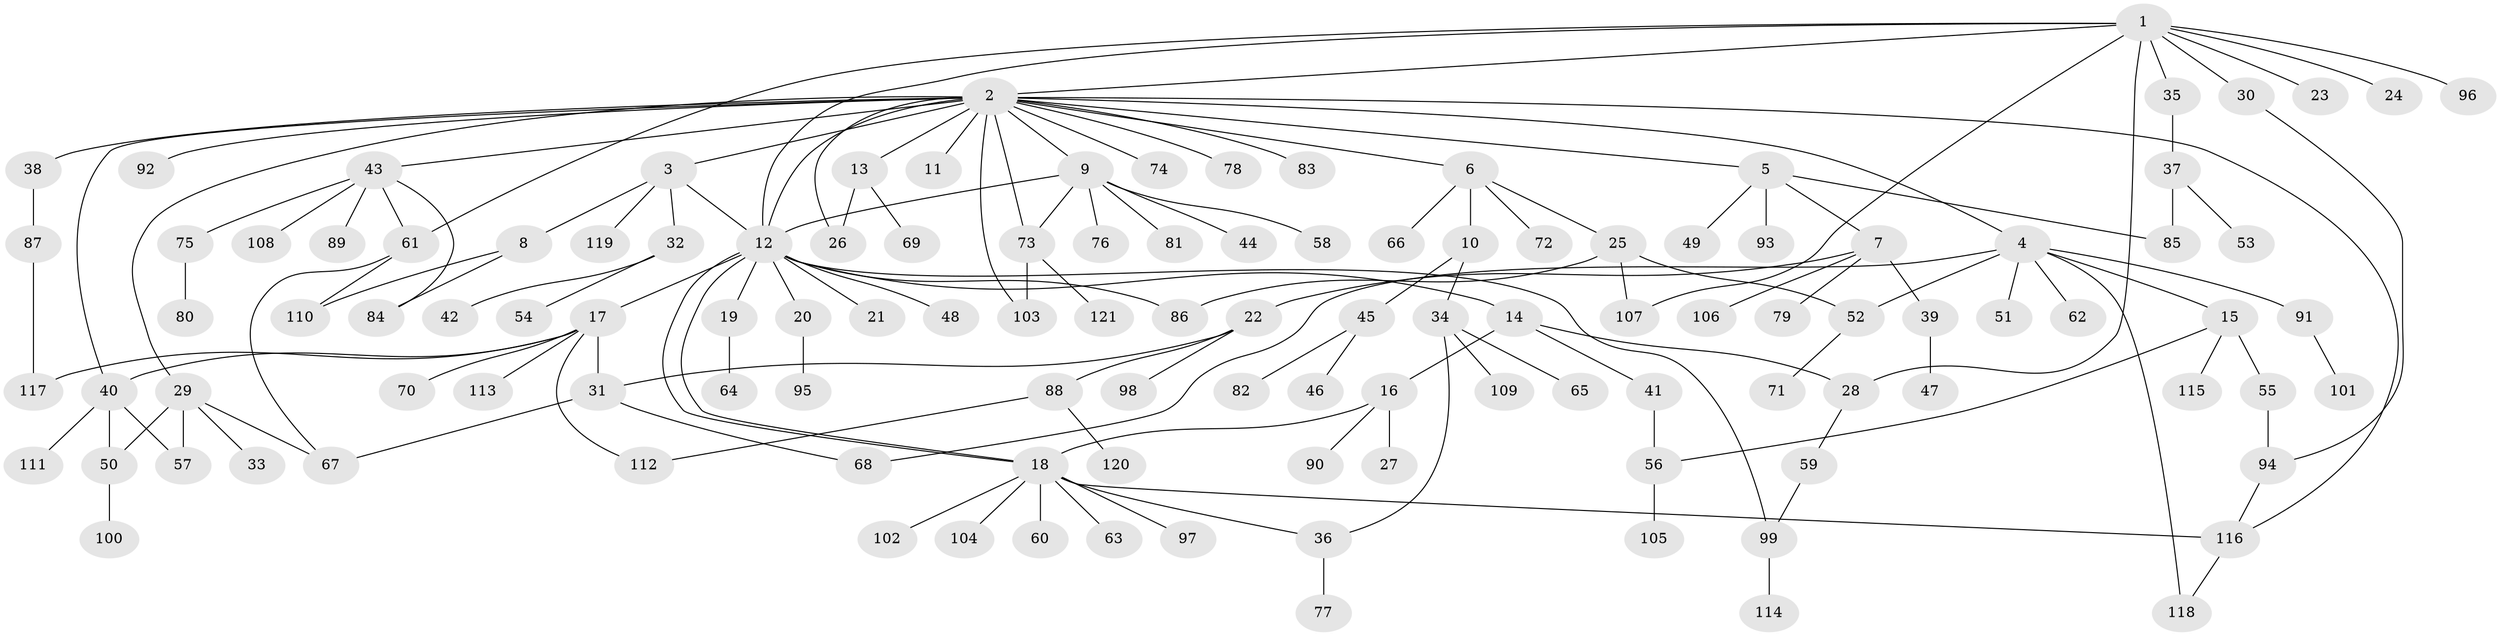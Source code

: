 // coarse degree distribution, {26: 0.011235955056179775, 6: 0.033707865168539325, 9: 0.011235955056179775, 4: 0.07865168539325842, 3: 0.07865168539325842, 1: 0.5280898876404494, 13: 0.011235955056179775, 2: 0.19101123595505617, 5: 0.02247191011235955, 10: 0.011235955056179775, 11: 0.011235955056179775, 7: 0.011235955056179775}
// Generated by graph-tools (version 1.1) at 2025/51/02/27/25 19:51:58]
// undirected, 121 vertices, 152 edges
graph export_dot {
graph [start="1"]
  node [color=gray90,style=filled];
  1;
  2;
  3;
  4;
  5;
  6;
  7;
  8;
  9;
  10;
  11;
  12;
  13;
  14;
  15;
  16;
  17;
  18;
  19;
  20;
  21;
  22;
  23;
  24;
  25;
  26;
  27;
  28;
  29;
  30;
  31;
  32;
  33;
  34;
  35;
  36;
  37;
  38;
  39;
  40;
  41;
  42;
  43;
  44;
  45;
  46;
  47;
  48;
  49;
  50;
  51;
  52;
  53;
  54;
  55;
  56;
  57;
  58;
  59;
  60;
  61;
  62;
  63;
  64;
  65;
  66;
  67;
  68;
  69;
  70;
  71;
  72;
  73;
  74;
  75;
  76;
  77;
  78;
  79;
  80;
  81;
  82;
  83;
  84;
  85;
  86;
  87;
  88;
  89;
  90;
  91;
  92;
  93;
  94;
  95;
  96;
  97;
  98;
  99;
  100;
  101;
  102;
  103;
  104;
  105;
  106;
  107;
  108;
  109;
  110;
  111;
  112;
  113;
  114;
  115;
  116;
  117;
  118;
  119;
  120;
  121;
  1 -- 2;
  1 -- 12;
  1 -- 23;
  1 -- 24;
  1 -- 28;
  1 -- 30;
  1 -- 35;
  1 -- 61;
  1 -- 96;
  1 -- 107;
  2 -- 3;
  2 -- 4;
  2 -- 5;
  2 -- 6;
  2 -- 9;
  2 -- 11;
  2 -- 12;
  2 -- 13;
  2 -- 26;
  2 -- 29;
  2 -- 38;
  2 -- 40;
  2 -- 43;
  2 -- 73;
  2 -- 74;
  2 -- 78;
  2 -- 83;
  2 -- 92;
  2 -- 103;
  2 -- 116;
  3 -- 8;
  3 -- 12;
  3 -- 32;
  3 -- 119;
  4 -- 15;
  4 -- 51;
  4 -- 52;
  4 -- 62;
  4 -- 68;
  4 -- 91;
  4 -- 118;
  5 -- 7;
  5 -- 49;
  5 -- 85;
  5 -- 93;
  6 -- 10;
  6 -- 25;
  6 -- 66;
  6 -- 72;
  7 -- 22;
  7 -- 39;
  7 -- 79;
  7 -- 106;
  8 -- 84;
  8 -- 110;
  9 -- 12;
  9 -- 44;
  9 -- 58;
  9 -- 73;
  9 -- 76;
  9 -- 81;
  10 -- 34;
  10 -- 45;
  12 -- 14;
  12 -- 17;
  12 -- 18;
  12 -- 18;
  12 -- 19;
  12 -- 20;
  12 -- 21;
  12 -- 48;
  12 -- 86;
  12 -- 99;
  13 -- 26;
  13 -- 69;
  14 -- 16;
  14 -- 28;
  14 -- 41;
  15 -- 55;
  15 -- 56;
  15 -- 115;
  16 -- 18;
  16 -- 27;
  16 -- 90;
  17 -- 31;
  17 -- 40;
  17 -- 70;
  17 -- 112;
  17 -- 113;
  17 -- 117;
  18 -- 36;
  18 -- 60;
  18 -- 63;
  18 -- 97;
  18 -- 102;
  18 -- 104;
  18 -- 116;
  19 -- 64;
  20 -- 95;
  22 -- 31;
  22 -- 88;
  22 -- 98;
  25 -- 52;
  25 -- 86;
  25 -- 107;
  28 -- 59;
  29 -- 33;
  29 -- 50;
  29 -- 57;
  29 -- 67;
  30 -- 94;
  31 -- 67;
  31 -- 68;
  32 -- 42;
  32 -- 54;
  34 -- 36;
  34 -- 65;
  34 -- 109;
  35 -- 37;
  36 -- 77;
  37 -- 53;
  37 -- 85;
  38 -- 87;
  39 -- 47;
  40 -- 50;
  40 -- 57;
  40 -- 111;
  41 -- 56;
  43 -- 61;
  43 -- 75;
  43 -- 84;
  43 -- 89;
  43 -- 108;
  45 -- 46;
  45 -- 82;
  50 -- 100;
  52 -- 71;
  55 -- 94;
  56 -- 105;
  59 -- 99;
  61 -- 67;
  61 -- 110;
  73 -- 103;
  73 -- 121;
  75 -- 80;
  87 -- 117;
  88 -- 112;
  88 -- 120;
  91 -- 101;
  94 -- 116;
  99 -- 114;
  116 -- 118;
}
